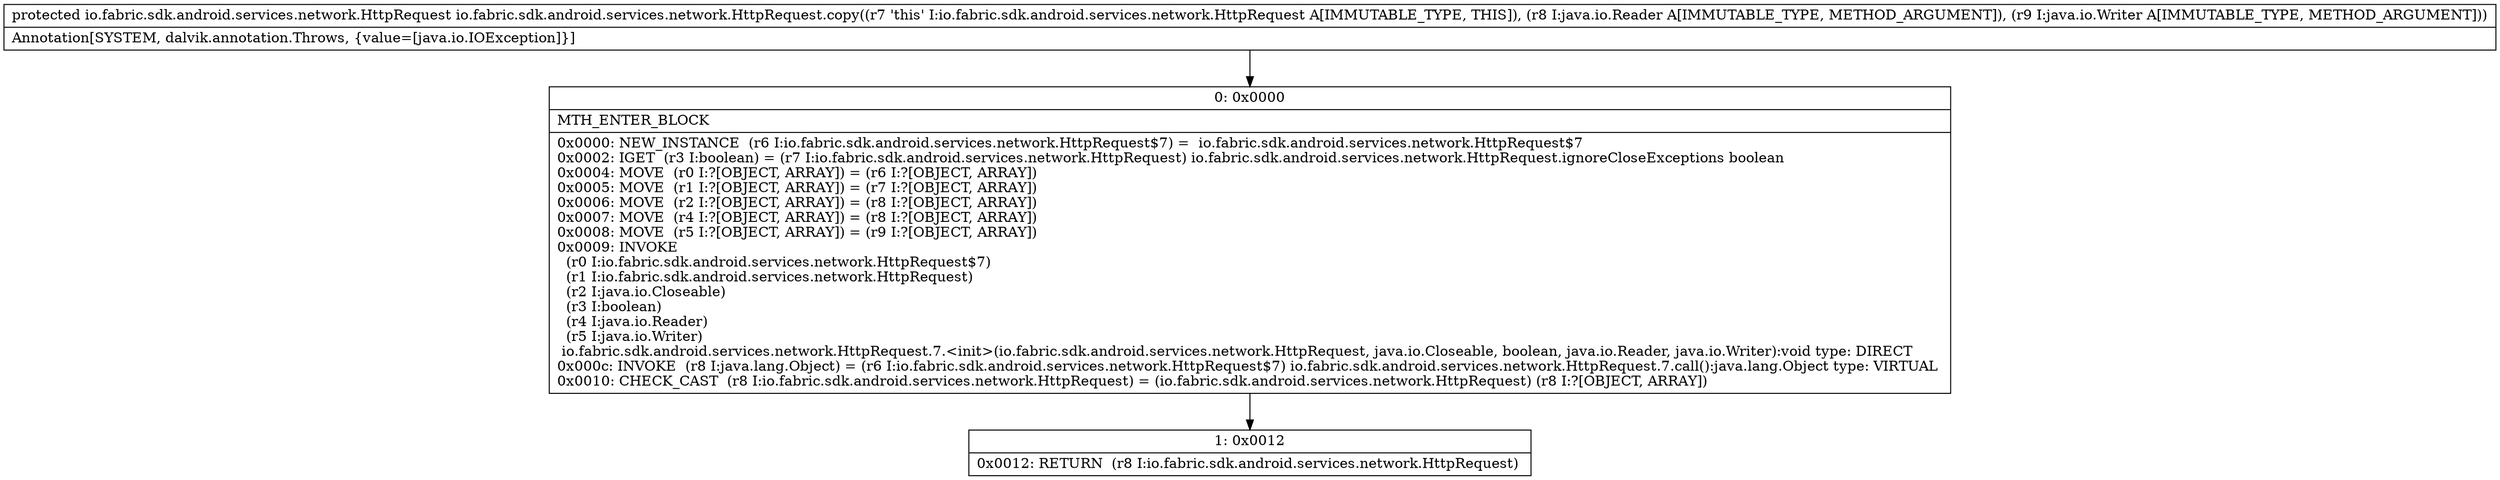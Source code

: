 digraph "CFG forio.fabric.sdk.android.services.network.HttpRequest.copy(Ljava\/io\/Reader;Ljava\/io\/Writer;)Lio\/fabric\/sdk\/android\/services\/network\/HttpRequest;" {
Node_0 [shape=record,label="{0\:\ 0x0000|MTH_ENTER_BLOCK\l|0x0000: NEW_INSTANCE  (r6 I:io.fabric.sdk.android.services.network.HttpRequest$7) =  io.fabric.sdk.android.services.network.HttpRequest$7 \l0x0002: IGET  (r3 I:boolean) = (r7 I:io.fabric.sdk.android.services.network.HttpRequest) io.fabric.sdk.android.services.network.HttpRequest.ignoreCloseExceptions boolean \l0x0004: MOVE  (r0 I:?[OBJECT, ARRAY]) = (r6 I:?[OBJECT, ARRAY]) \l0x0005: MOVE  (r1 I:?[OBJECT, ARRAY]) = (r7 I:?[OBJECT, ARRAY]) \l0x0006: MOVE  (r2 I:?[OBJECT, ARRAY]) = (r8 I:?[OBJECT, ARRAY]) \l0x0007: MOVE  (r4 I:?[OBJECT, ARRAY]) = (r8 I:?[OBJECT, ARRAY]) \l0x0008: MOVE  (r5 I:?[OBJECT, ARRAY]) = (r9 I:?[OBJECT, ARRAY]) \l0x0009: INVOKE  \l  (r0 I:io.fabric.sdk.android.services.network.HttpRequest$7)\l  (r1 I:io.fabric.sdk.android.services.network.HttpRequest)\l  (r2 I:java.io.Closeable)\l  (r3 I:boolean)\l  (r4 I:java.io.Reader)\l  (r5 I:java.io.Writer)\l io.fabric.sdk.android.services.network.HttpRequest.7.\<init\>(io.fabric.sdk.android.services.network.HttpRequest, java.io.Closeable, boolean, java.io.Reader, java.io.Writer):void type: DIRECT \l0x000c: INVOKE  (r8 I:java.lang.Object) = (r6 I:io.fabric.sdk.android.services.network.HttpRequest$7) io.fabric.sdk.android.services.network.HttpRequest.7.call():java.lang.Object type: VIRTUAL \l0x0010: CHECK_CAST  (r8 I:io.fabric.sdk.android.services.network.HttpRequest) = (io.fabric.sdk.android.services.network.HttpRequest) (r8 I:?[OBJECT, ARRAY]) \l}"];
Node_1 [shape=record,label="{1\:\ 0x0012|0x0012: RETURN  (r8 I:io.fabric.sdk.android.services.network.HttpRequest) \l}"];
MethodNode[shape=record,label="{protected io.fabric.sdk.android.services.network.HttpRequest io.fabric.sdk.android.services.network.HttpRequest.copy((r7 'this' I:io.fabric.sdk.android.services.network.HttpRequest A[IMMUTABLE_TYPE, THIS]), (r8 I:java.io.Reader A[IMMUTABLE_TYPE, METHOD_ARGUMENT]), (r9 I:java.io.Writer A[IMMUTABLE_TYPE, METHOD_ARGUMENT]))  | Annotation[SYSTEM, dalvik.annotation.Throws, \{value=[java.io.IOException]\}]\l}"];
MethodNode -> Node_0;
Node_0 -> Node_1;
}


